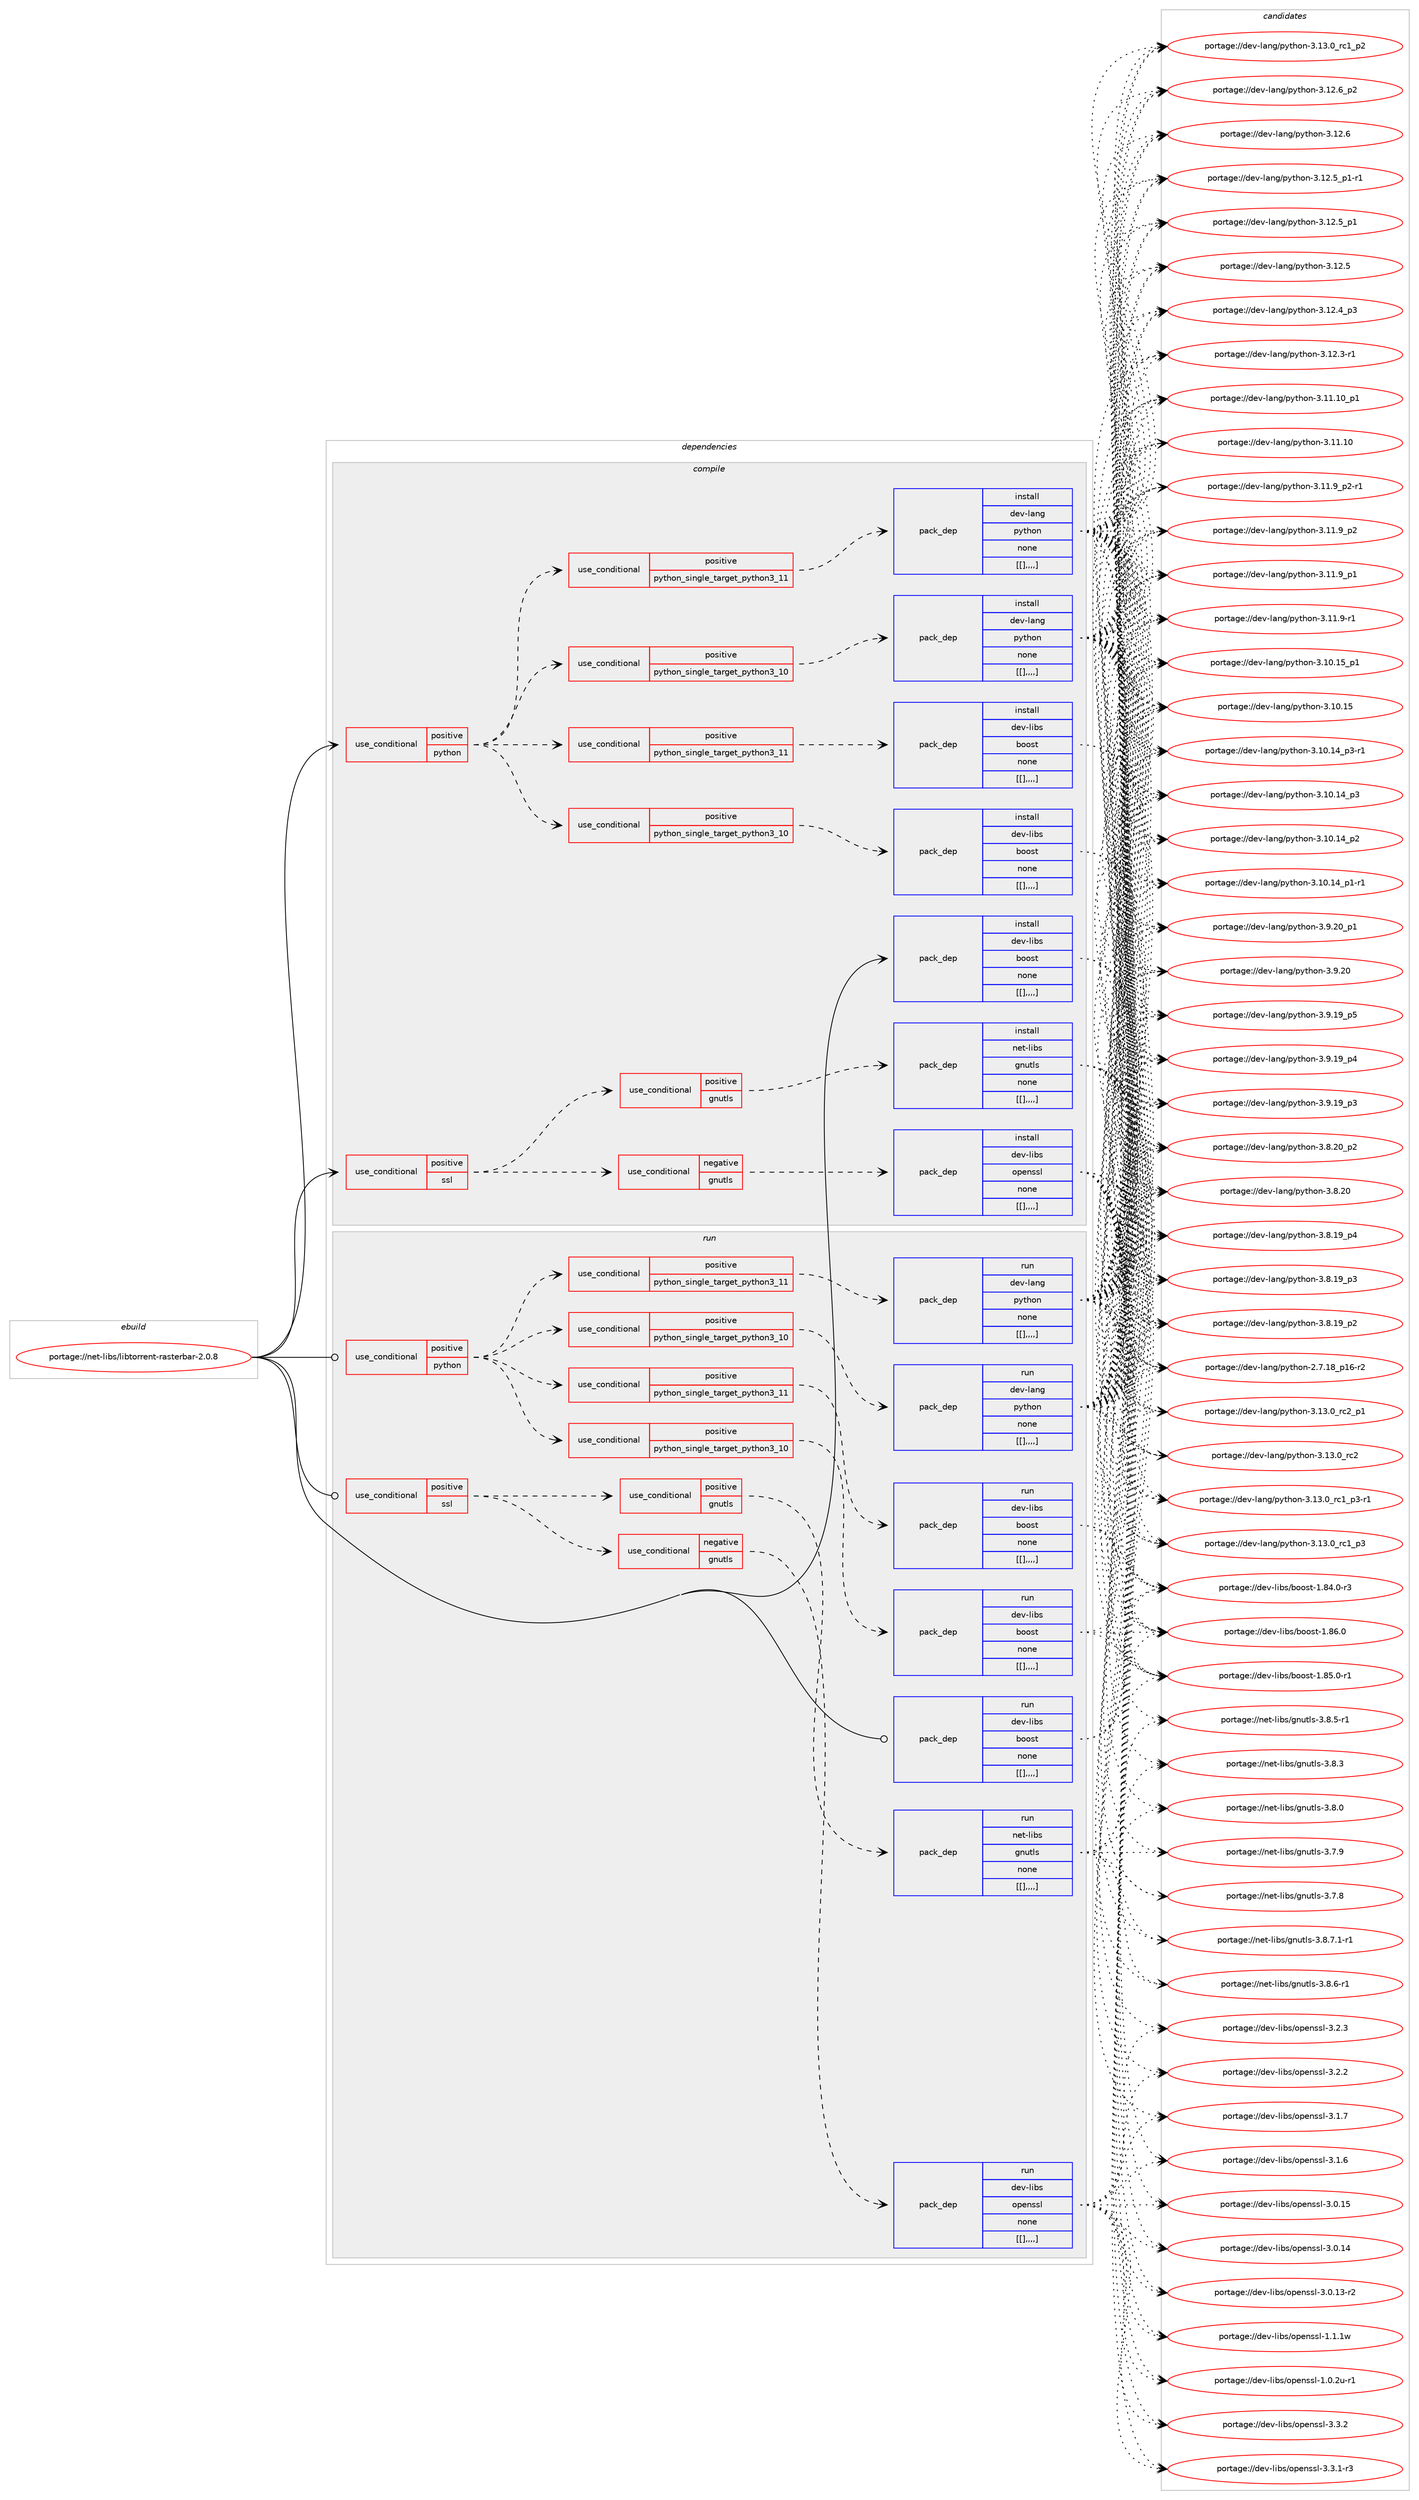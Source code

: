 digraph prolog {

# *************
# Graph options
# *************

newrank=true;
concentrate=true;
compound=true;
graph [rankdir=LR,fontname=Helvetica,fontsize=10,ranksep=1.5];#, ranksep=2.5, nodesep=0.2];
edge  [arrowhead=vee];
node  [fontname=Helvetica,fontsize=10];

# **********
# The ebuild
# **********

subgraph cluster_leftcol {
color=gray;
label=<<i>ebuild</i>>;
id [label="portage://net-libs/libtorrent-rasterbar-2.0.8", color=red, width=4, href="../net-libs/libtorrent-rasterbar-2.0.8.svg"];
}

# ****************
# The dependencies
# ****************

subgraph cluster_midcol {
color=gray;
label=<<i>dependencies</i>>;
subgraph cluster_compile {
fillcolor="#eeeeee";
style=filled;
label=<<i>compile</i>>;
subgraph cond98366 {
dependency372362 [label=<<TABLE BORDER="0" CELLBORDER="1" CELLSPACING="0" CELLPADDING="4"><TR><TD ROWSPAN="3" CELLPADDING="10">use_conditional</TD></TR><TR><TD>positive</TD></TR><TR><TD>python</TD></TR></TABLE>>, shape=none, color=red];
subgraph cond98367 {
dependency372363 [label=<<TABLE BORDER="0" CELLBORDER="1" CELLSPACING="0" CELLPADDING="4"><TR><TD ROWSPAN="3" CELLPADDING="10">use_conditional</TD></TR><TR><TD>positive</TD></TR><TR><TD>python_single_target_python3_10</TD></TR></TABLE>>, shape=none, color=red];
subgraph pack271297 {
dependency372364 [label=<<TABLE BORDER="0" CELLBORDER="1" CELLSPACING="0" CELLPADDING="4" WIDTH="220"><TR><TD ROWSPAN="6" CELLPADDING="30">pack_dep</TD></TR><TR><TD WIDTH="110">install</TD></TR><TR><TD>dev-lang</TD></TR><TR><TD>python</TD></TR><TR><TD>none</TD></TR><TR><TD>[[],,,,]</TD></TR></TABLE>>, shape=none, color=blue];
}
dependency372363:e -> dependency372364:w [weight=20,style="dashed",arrowhead="vee"];
}
dependency372362:e -> dependency372363:w [weight=20,style="dashed",arrowhead="vee"];
subgraph cond98368 {
dependency372365 [label=<<TABLE BORDER="0" CELLBORDER="1" CELLSPACING="0" CELLPADDING="4"><TR><TD ROWSPAN="3" CELLPADDING="10">use_conditional</TD></TR><TR><TD>positive</TD></TR><TR><TD>python_single_target_python3_11</TD></TR></TABLE>>, shape=none, color=red];
subgraph pack271298 {
dependency372366 [label=<<TABLE BORDER="0" CELLBORDER="1" CELLSPACING="0" CELLPADDING="4" WIDTH="220"><TR><TD ROWSPAN="6" CELLPADDING="30">pack_dep</TD></TR><TR><TD WIDTH="110">install</TD></TR><TR><TD>dev-lang</TD></TR><TR><TD>python</TD></TR><TR><TD>none</TD></TR><TR><TD>[[],,,,]</TD></TR></TABLE>>, shape=none, color=blue];
}
dependency372365:e -> dependency372366:w [weight=20,style="dashed",arrowhead="vee"];
}
dependency372362:e -> dependency372365:w [weight=20,style="dashed",arrowhead="vee"];
subgraph cond98369 {
dependency372367 [label=<<TABLE BORDER="0" CELLBORDER="1" CELLSPACING="0" CELLPADDING="4"><TR><TD ROWSPAN="3" CELLPADDING="10">use_conditional</TD></TR><TR><TD>positive</TD></TR><TR><TD>python_single_target_python3_10</TD></TR></TABLE>>, shape=none, color=red];
subgraph pack271299 {
dependency372368 [label=<<TABLE BORDER="0" CELLBORDER="1" CELLSPACING="0" CELLPADDING="4" WIDTH="220"><TR><TD ROWSPAN="6" CELLPADDING="30">pack_dep</TD></TR><TR><TD WIDTH="110">install</TD></TR><TR><TD>dev-libs</TD></TR><TR><TD>boost</TD></TR><TR><TD>none</TD></TR><TR><TD>[[],,,,]</TD></TR></TABLE>>, shape=none, color=blue];
}
dependency372367:e -> dependency372368:w [weight=20,style="dashed",arrowhead="vee"];
}
dependency372362:e -> dependency372367:w [weight=20,style="dashed",arrowhead="vee"];
subgraph cond98370 {
dependency372369 [label=<<TABLE BORDER="0" CELLBORDER="1" CELLSPACING="0" CELLPADDING="4"><TR><TD ROWSPAN="3" CELLPADDING="10">use_conditional</TD></TR><TR><TD>positive</TD></TR><TR><TD>python_single_target_python3_11</TD></TR></TABLE>>, shape=none, color=red];
subgraph pack271300 {
dependency372370 [label=<<TABLE BORDER="0" CELLBORDER="1" CELLSPACING="0" CELLPADDING="4" WIDTH="220"><TR><TD ROWSPAN="6" CELLPADDING="30">pack_dep</TD></TR><TR><TD WIDTH="110">install</TD></TR><TR><TD>dev-libs</TD></TR><TR><TD>boost</TD></TR><TR><TD>none</TD></TR><TR><TD>[[],,,,]</TD></TR></TABLE>>, shape=none, color=blue];
}
dependency372369:e -> dependency372370:w [weight=20,style="dashed",arrowhead="vee"];
}
dependency372362:e -> dependency372369:w [weight=20,style="dashed",arrowhead="vee"];
}
id:e -> dependency372362:w [weight=20,style="solid",arrowhead="vee"];
subgraph cond98371 {
dependency372371 [label=<<TABLE BORDER="0" CELLBORDER="1" CELLSPACING="0" CELLPADDING="4"><TR><TD ROWSPAN="3" CELLPADDING="10">use_conditional</TD></TR><TR><TD>positive</TD></TR><TR><TD>ssl</TD></TR></TABLE>>, shape=none, color=red];
subgraph cond98372 {
dependency372372 [label=<<TABLE BORDER="0" CELLBORDER="1" CELLSPACING="0" CELLPADDING="4"><TR><TD ROWSPAN="3" CELLPADDING="10">use_conditional</TD></TR><TR><TD>positive</TD></TR><TR><TD>gnutls</TD></TR></TABLE>>, shape=none, color=red];
subgraph pack271301 {
dependency372373 [label=<<TABLE BORDER="0" CELLBORDER="1" CELLSPACING="0" CELLPADDING="4" WIDTH="220"><TR><TD ROWSPAN="6" CELLPADDING="30">pack_dep</TD></TR><TR><TD WIDTH="110">install</TD></TR><TR><TD>net-libs</TD></TR><TR><TD>gnutls</TD></TR><TR><TD>none</TD></TR><TR><TD>[[],,,,]</TD></TR></TABLE>>, shape=none, color=blue];
}
dependency372372:e -> dependency372373:w [weight=20,style="dashed",arrowhead="vee"];
}
dependency372371:e -> dependency372372:w [weight=20,style="dashed",arrowhead="vee"];
subgraph cond98373 {
dependency372374 [label=<<TABLE BORDER="0" CELLBORDER="1" CELLSPACING="0" CELLPADDING="4"><TR><TD ROWSPAN="3" CELLPADDING="10">use_conditional</TD></TR><TR><TD>negative</TD></TR><TR><TD>gnutls</TD></TR></TABLE>>, shape=none, color=red];
subgraph pack271302 {
dependency372375 [label=<<TABLE BORDER="0" CELLBORDER="1" CELLSPACING="0" CELLPADDING="4" WIDTH="220"><TR><TD ROWSPAN="6" CELLPADDING="30">pack_dep</TD></TR><TR><TD WIDTH="110">install</TD></TR><TR><TD>dev-libs</TD></TR><TR><TD>openssl</TD></TR><TR><TD>none</TD></TR><TR><TD>[[],,,,]</TD></TR></TABLE>>, shape=none, color=blue];
}
dependency372374:e -> dependency372375:w [weight=20,style="dashed",arrowhead="vee"];
}
dependency372371:e -> dependency372374:w [weight=20,style="dashed",arrowhead="vee"];
}
id:e -> dependency372371:w [weight=20,style="solid",arrowhead="vee"];
subgraph pack271303 {
dependency372376 [label=<<TABLE BORDER="0" CELLBORDER="1" CELLSPACING="0" CELLPADDING="4" WIDTH="220"><TR><TD ROWSPAN="6" CELLPADDING="30">pack_dep</TD></TR><TR><TD WIDTH="110">install</TD></TR><TR><TD>dev-libs</TD></TR><TR><TD>boost</TD></TR><TR><TD>none</TD></TR><TR><TD>[[],,,,]</TD></TR></TABLE>>, shape=none, color=blue];
}
id:e -> dependency372376:w [weight=20,style="solid",arrowhead="vee"];
}
subgraph cluster_compileandrun {
fillcolor="#eeeeee";
style=filled;
label=<<i>compile and run</i>>;
}
subgraph cluster_run {
fillcolor="#eeeeee";
style=filled;
label=<<i>run</i>>;
subgraph cond98374 {
dependency372377 [label=<<TABLE BORDER="0" CELLBORDER="1" CELLSPACING="0" CELLPADDING="4"><TR><TD ROWSPAN="3" CELLPADDING="10">use_conditional</TD></TR><TR><TD>positive</TD></TR><TR><TD>python</TD></TR></TABLE>>, shape=none, color=red];
subgraph cond98375 {
dependency372378 [label=<<TABLE BORDER="0" CELLBORDER="1" CELLSPACING="0" CELLPADDING="4"><TR><TD ROWSPAN="3" CELLPADDING="10">use_conditional</TD></TR><TR><TD>positive</TD></TR><TR><TD>python_single_target_python3_10</TD></TR></TABLE>>, shape=none, color=red];
subgraph pack271304 {
dependency372379 [label=<<TABLE BORDER="0" CELLBORDER="1" CELLSPACING="0" CELLPADDING="4" WIDTH="220"><TR><TD ROWSPAN="6" CELLPADDING="30">pack_dep</TD></TR><TR><TD WIDTH="110">run</TD></TR><TR><TD>dev-lang</TD></TR><TR><TD>python</TD></TR><TR><TD>none</TD></TR><TR><TD>[[],,,,]</TD></TR></TABLE>>, shape=none, color=blue];
}
dependency372378:e -> dependency372379:w [weight=20,style="dashed",arrowhead="vee"];
}
dependency372377:e -> dependency372378:w [weight=20,style="dashed",arrowhead="vee"];
subgraph cond98376 {
dependency372380 [label=<<TABLE BORDER="0" CELLBORDER="1" CELLSPACING="0" CELLPADDING="4"><TR><TD ROWSPAN="3" CELLPADDING="10">use_conditional</TD></TR><TR><TD>positive</TD></TR><TR><TD>python_single_target_python3_11</TD></TR></TABLE>>, shape=none, color=red];
subgraph pack271305 {
dependency372381 [label=<<TABLE BORDER="0" CELLBORDER="1" CELLSPACING="0" CELLPADDING="4" WIDTH="220"><TR><TD ROWSPAN="6" CELLPADDING="30">pack_dep</TD></TR><TR><TD WIDTH="110">run</TD></TR><TR><TD>dev-lang</TD></TR><TR><TD>python</TD></TR><TR><TD>none</TD></TR><TR><TD>[[],,,,]</TD></TR></TABLE>>, shape=none, color=blue];
}
dependency372380:e -> dependency372381:w [weight=20,style="dashed",arrowhead="vee"];
}
dependency372377:e -> dependency372380:w [weight=20,style="dashed",arrowhead="vee"];
subgraph cond98377 {
dependency372382 [label=<<TABLE BORDER="0" CELLBORDER="1" CELLSPACING="0" CELLPADDING="4"><TR><TD ROWSPAN="3" CELLPADDING="10">use_conditional</TD></TR><TR><TD>positive</TD></TR><TR><TD>python_single_target_python3_10</TD></TR></TABLE>>, shape=none, color=red];
subgraph pack271306 {
dependency372383 [label=<<TABLE BORDER="0" CELLBORDER="1" CELLSPACING="0" CELLPADDING="4" WIDTH="220"><TR><TD ROWSPAN="6" CELLPADDING="30">pack_dep</TD></TR><TR><TD WIDTH="110">run</TD></TR><TR><TD>dev-libs</TD></TR><TR><TD>boost</TD></TR><TR><TD>none</TD></TR><TR><TD>[[],,,,]</TD></TR></TABLE>>, shape=none, color=blue];
}
dependency372382:e -> dependency372383:w [weight=20,style="dashed",arrowhead="vee"];
}
dependency372377:e -> dependency372382:w [weight=20,style="dashed",arrowhead="vee"];
subgraph cond98378 {
dependency372384 [label=<<TABLE BORDER="0" CELLBORDER="1" CELLSPACING="0" CELLPADDING="4"><TR><TD ROWSPAN="3" CELLPADDING="10">use_conditional</TD></TR><TR><TD>positive</TD></TR><TR><TD>python_single_target_python3_11</TD></TR></TABLE>>, shape=none, color=red];
subgraph pack271307 {
dependency372385 [label=<<TABLE BORDER="0" CELLBORDER="1" CELLSPACING="0" CELLPADDING="4" WIDTH="220"><TR><TD ROWSPAN="6" CELLPADDING="30">pack_dep</TD></TR><TR><TD WIDTH="110">run</TD></TR><TR><TD>dev-libs</TD></TR><TR><TD>boost</TD></TR><TR><TD>none</TD></TR><TR><TD>[[],,,,]</TD></TR></TABLE>>, shape=none, color=blue];
}
dependency372384:e -> dependency372385:w [weight=20,style="dashed",arrowhead="vee"];
}
dependency372377:e -> dependency372384:w [weight=20,style="dashed",arrowhead="vee"];
}
id:e -> dependency372377:w [weight=20,style="solid",arrowhead="odot"];
subgraph cond98379 {
dependency372386 [label=<<TABLE BORDER="0" CELLBORDER="1" CELLSPACING="0" CELLPADDING="4"><TR><TD ROWSPAN="3" CELLPADDING="10">use_conditional</TD></TR><TR><TD>positive</TD></TR><TR><TD>ssl</TD></TR></TABLE>>, shape=none, color=red];
subgraph cond98380 {
dependency372387 [label=<<TABLE BORDER="0" CELLBORDER="1" CELLSPACING="0" CELLPADDING="4"><TR><TD ROWSPAN="3" CELLPADDING="10">use_conditional</TD></TR><TR><TD>positive</TD></TR><TR><TD>gnutls</TD></TR></TABLE>>, shape=none, color=red];
subgraph pack271308 {
dependency372388 [label=<<TABLE BORDER="0" CELLBORDER="1" CELLSPACING="0" CELLPADDING="4" WIDTH="220"><TR><TD ROWSPAN="6" CELLPADDING="30">pack_dep</TD></TR><TR><TD WIDTH="110">run</TD></TR><TR><TD>net-libs</TD></TR><TR><TD>gnutls</TD></TR><TR><TD>none</TD></TR><TR><TD>[[],,,,]</TD></TR></TABLE>>, shape=none, color=blue];
}
dependency372387:e -> dependency372388:w [weight=20,style="dashed",arrowhead="vee"];
}
dependency372386:e -> dependency372387:w [weight=20,style="dashed",arrowhead="vee"];
subgraph cond98381 {
dependency372389 [label=<<TABLE BORDER="0" CELLBORDER="1" CELLSPACING="0" CELLPADDING="4"><TR><TD ROWSPAN="3" CELLPADDING="10">use_conditional</TD></TR><TR><TD>negative</TD></TR><TR><TD>gnutls</TD></TR></TABLE>>, shape=none, color=red];
subgraph pack271309 {
dependency372390 [label=<<TABLE BORDER="0" CELLBORDER="1" CELLSPACING="0" CELLPADDING="4" WIDTH="220"><TR><TD ROWSPAN="6" CELLPADDING="30">pack_dep</TD></TR><TR><TD WIDTH="110">run</TD></TR><TR><TD>dev-libs</TD></TR><TR><TD>openssl</TD></TR><TR><TD>none</TD></TR><TR><TD>[[],,,,]</TD></TR></TABLE>>, shape=none, color=blue];
}
dependency372389:e -> dependency372390:w [weight=20,style="dashed",arrowhead="vee"];
}
dependency372386:e -> dependency372389:w [weight=20,style="dashed",arrowhead="vee"];
}
id:e -> dependency372386:w [weight=20,style="solid",arrowhead="odot"];
subgraph pack271310 {
dependency372391 [label=<<TABLE BORDER="0" CELLBORDER="1" CELLSPACING="0" CELLPADDING="4" WIDTH="220"><TR><TD ROWSPAN="6" CELLPADDING="30">pack_dep</TD></TR><TR><TD WIDTH="110">run</TD></TR><TR><TD>dev-libs</TD></TR><TR><TD>boost</TD></TR><TR><TD>none</TD></TR><TR><TD>[[],,,,]</TD></TR></TABLE>>, shape=none, color=blue];
}
id:e -> dependency372391:w [weight=20,style="solid",arrowhead="odot"];
}
}

# **************
# The candidates
# **************

subgraph cluster_choices {
rank=same;
color=gray;
label=<<i>candidates</i>>;

subgraph choice271297 {
color=black;
nodesep=1;
choice100101118451089711010347112121116104111110455146495146489511499509511249 [label="portage://dev-lang/python-3.13.0_rc2_p1", color=red, width=4,href="../dev-lang/python-3.13.0_rc2_p1.svg"];
choice10010111845108971101034711212111610411111045514649514648951149950 [label="portage://dev-lang/python-3.13.0_rc2", color=red, width=4,href="../dev-lang/python-3.13.0_rc2.svg"];
choice1001011184510897110103471121211161041111104551464951464895114994995112514511449 [label="portage://dev-lang/python-3.13.0_rc1_p3-r1", color=red, width=4,href="../dev-lang/python-3.13.0_rc1_p3-r1.svg"];
choice100101118451089711010347112121116104111110455146495146489511499499511251 [label="portage://dev-lang/python-3.13.0_rc1_p3", color=red, width=4,href="../dev-lang/python-3.13.0_rc1_p3.svg"];
choice100101118451089711010347112121116104111110455146495146489511499499511250 [label="portage://dev-lang/python-3.13.0_rc1_p2", color=red, width=4,href="../dev-lang/python-3.13.0_rc1_p2.svg"];
choice100101118451089711010347112121116104111110455146495046549511250 [label="portage://dev-lang/python-3.12.6_p2", color=red, width=4,href="../dev-lang/python-3.12.6_p2.svg"];
choice10010111845108971101034711212111610411111045514649504654 [label="portage://dev-lang/python-3.12.6", color=red, width=4,href="../dev-lang/python-3.12.6.svg"];
choice1001011184510897110103471121211161041111104551464950465395112494511449 [label="portage://dev-lang/python-3.12.5_p1-r1", color=red, width=4,href="../dev-lang/python-3.12.5_p1-r1.svg"];
choice100101118451089711010347112121116104111110455146495046539511249 [label="portage://dev-lang/python-3.12.5_p1", color=red, width=4,href="../dev-lang/python-3.12.5_p1.svg"];
choice10010111845108971101034711212111610411111045514649504653 [label="portage://dev-lang/python-3.12.5", color=red, width=4,href="../dev-lang/python-3.12.5.svg"];
choice100101118451089711010347112121116104111110455146495046529511251 [label="portage://dev-lang/python-3.12.4_p3", color=red, width=4,href="../dev-lang/python-3.12.4_p3.svg"];
choice100101118451089711010347112121116104111110455146495046514511449 [label="portage://dev-lang/python-3.12.3-r1", color=red, width=4,href="../dev-lang/python-3.12.3-r1.svg"];
choice10010111845108971101034711212111610411111045514649494649489511249 [label="portage://dev-lang/python-3.11.10_p1", color=red, width=4,href="../dev-lang/python-3.11.10_p1.svg"];
choice1001011184510897110103471121211161041111104551464949464948 [label="portage://dev-lang/python-3.11.10", color=red, width=4,href="../dev-lang/python-3.11.10.svg"];
choice1001011184510897110103471121211161041111104551464949465795112504511449 [label="portage://dev-lang/python-3.11.9_p2-r1", color=red, width=4,href="../dev-lang/python-3.11.9_p2-r1.svg"];
choice100101118451089711010347112121116104111110455146494946579511250 [label="portage://dev-lang/python-3.11.9_p2", color=red, width=4,href="../dev-lang/python-3.11.9_p2.svg"];
choice100101118451089711010347112121116104111110455146494946579511249 [label="portage://dev-lang/python-3.11.9_p1", color=red, width=4,href="../dev-lang/python-3.11.9_p1.svg"];
choice100101118451089711010347112121116104111110455146494946574511449 [label="portage://dev-lang/python-3.11.9-r1", color=red, width=4,href="../dev-lang/python-3.11.9-r1.svg"];
choice10010111845108971101034711212111610411111045514649484649539511249 [label="portage://dev-lang/python-3.10.15_p1", color=red, width=4,href="../dev-lang/python-3.10.15_p1.svg"];
choice1001011184510897110103471121211161041111104551464948464953 [label="portage://dev-lang/python-3.10.15", color=red, width=4,href="../dev-lang/python-3.10.15.svg"];
choice100101118451089711010347112121116104111110455146494846495295112514511449 [label="portage://dev-lang/python-3.10.14_p3-r1", color=red, width=4,href="../dev-lang/python-3.10.14_p3-r1.svg"];
choice10010111845108971101034711212111610411111045514649484649529511251 [label="portage://dev-lang/python-3.10.14_p3", color=red, width=4,href="../dev-lang/python-3.10.14_p3.svg"];
choice10010111845108971101034711212111610411111045514649484649529511250 [label="portage://dev-lang/python-3.10.14_p2", color=red, width=4,href="../dev-lang/python-3.10.14_p2.svg"];
choice100101118451089711010347112121116104111110455146494846495295112494511449 [label="portage://dev-lang/python-3.10.14_p1-r1", color=red, width=4,href="../dev-lang/python-3.10.14_p1-r1.svg"];
choice100101118451089711010347112121116104111110455146574650489511249 [label="portage://dev-lang/python-3.9.20_p1", color=red, width=4,href="../dev-lang/python-3.9.20_p1.svg"];
choice10010111845108971101034711212111610411111045514657465048 [label="portage://dev-lang/python-3.9.20", color=red, width=4,href="../dev-lang/python-3.9.20.svg"];
choice100101118451089711010347112121116104111110455146574649579511253 [label="portage://dev-lang/python-3.9.19_p5", color=red, width=4,href="../dev-lang/python-3.9.19_p5.svg"];
choice100101118451089711010347112121116104111110455146574649579511252 [label="portage://dev-lang/python-3.9.19_p4", color=red, width=4,href="../dev-lang/python-3.9.19_p4.svg"];
choice100101118451089711010347112121116104111110455146574649579511251 [label="portage://dev-lang/python-3.9.19_p3", color=red, width=4,href="../dev-lang/python-3.9.19_p3.svg"];
choice100101118451089711010347112121116104111110455146564650489511250 [label="portage://dev-lang/python-3.8.20_p2", color=red, width=4,href="../dev-lang/python-3.8.20_p2.svg"];
choice10010111845108971101034711212111610411111045514656465048 [label="portage://dev-lang/python-3.8.20", color=red, width=4,href="../dev-lang/python-3.8.20.svg"];
choice100101118451089711010347112121116104111110455146564649579511252 [label="portage://dev-lang/python-3.8.19_p4", color=red, width=4,href="../dev-lang/python-3.8.19_p4.svg"];
choice100101118451089711010347112121116104111110455146564649579511251 [label="portage://dev-lang/python-3.8.19_p3", color=red, width=4,href="../dev-lang/python-3.8.19_p3.svg"];
choice100101118451089711010347112121116104111110455146564649579511250 [label="portage://dev-lang/python-3.8.19_p2", color=red, width=4,href="../dev-lang/python-3.8.19_p2.svg"];
choice100101118451089711010347112121116104111110455046554649569511249544511450 [label="portage://dev-lang/python-2.7.18_p16-r2", color=red, width=4,href="../dev-lang/python-2.7.18_p16-r2.svg"];
dependency372364:e -> choice100101118451089711010347112121116104111110455146495146489511499509511249:w [style=dotted,weight="100"];
dependency372364:e -> choice10010111845108971101034711212111610411111045514649514648951149950:w [style=dotted,weight="100"];
dependency372364:e -> choice1001011184510897110103471121211161041111104551464951464895114994995112514511449:w [style=dotted,weight="100"];
dependency372364:e -> choice100101118451089711010347112121116104111110455146495146489511499499511251:w [style=dotted,weight="100"];
dependency372364:e -> choice100101118451089711010347112121116104111110455146495146489511499499511250:w [style=dotted,weight="100"];
dependency372364:e -> choice100101118451089711010347112121116104111110455146495046549511250:w [style=dotted,weight="100"];
dependency372364:e -> choice10010111845108971101034711212111610411111045514649504654:w [style=dotted,weight="100"];
dependency372364:e -> choice1001011184510897110103471121211161041111104551464950465395112494511449:w [style=dotted,weight="100"];
dependency372364:e -> choice100101118451089711010347112121116104111110455146495046539511249:w [style=dotted,weight="100"];
dependency372364:e -> choice10010111845108971101034711212111610411111045514649504653:w [style=dotted,weight="100"];
dependency372364:e -> choice100101118451089711010347112121116104111110455146495046529511251:w [style=dotted,weight="100"];
dependency372364:e -> choice100101118451089711010347112121116104111110455146495046514511449:w [style=dotted,weight="100"];
dependency372364:e -> choice10010111845108971101034711212111610411111045514649494649489511249:w [style=dotted,weight="100"];
dependency372364:e -> choice1001011184510897110103471121211161041111104551464949464948:w [style=dotted,weight="100"];
dependency372364:e -> choice1001011184510897110103471121211161041111104551464949465795112504511449:w [style=dotted,weight="100"];
dependency372364:e -> choice100101118451089711010347112121116104111110455146494946579511250:w [style=dotted,weight="100"];
dependency372364:e -> choice100101118451089711010347112121116104111110455146494946579511249:w [style=dotted,weight="100"];
dependency372364:e -> choice100101118451089711010347112121116104111110455146494946574511449:w [style=dotted,weight="100"];
dependency372364:e -> choice10010111845108971101034711212111610411111045514649484649539511249:w [style=dotted,weight="100"];
dependency372364:e -> choice1001011184510897110103471121211161041111104551464948464953:w [style=dotted,weight="100"];
dependency372364:e -> choice100101118451089711010347112121116104111110455146494846495295112514511449:w [style=dotted,weight="100"];
dependency372364:e -> choice10010111845108971101034711212111610411111045514649484649529511251:w [style=dotted,weight="100"];
dependency372364:e -> choice10010111845108971101034711212111610411111045514649484649529511250:w [style=dotted,weight="100"];
dependency372364:e -> choice100101118451089711010347112121116104111110455146494846495295112494511449:w [style=dotted,weight="100"];
dependency372364:e -> choice100101118451089711010347112121116104111110455146574650489511249:w [style=dotted,weight="100"];
dependency372364:e -> choice10010111845108971101034711212111610411111045514657465048:w [style=dotted,weight="100"];
dependency372364:e -> choice100101118451089711010347112121116104111110455146574649579511253:w [style=dotted,weight="100"];
dependency372364:e -> choice100101118451089711010347112121116104111110455146574649579511252:w [style=dotted,weight="100"];
dependency372364:e -> choice100101118451089711010347112121116104111110455146574649579511251:w [style=dotted,weight="100"];
dependency372364:e -> choice100101118451089711010347112121116104111110455146564650489511250:w [style=dotted,weight="100"];
dependency372364:e -> choice10010111845108971101034711212111610411111045514656465048:w [style=dotted,weight="100"];
dependency372364:e -> choice100101118451089711010347112121116104111110455146564649579511252:w [style=dotted,weight="100"];
dependency372364:e -> choice100101118451089711010347112121116104111110455146564649579511251:w [style=dotted,weight="100"];
dependency372364:e -> choice100101118451089711010347112121116104111110455146564649579511250:w [style=dotted,weight="100"];
dependency372364:e -> choice100101118451089711010347112121116104111110455046554649569511249544511450:w [style=dotted,weight="100"];
}
subgraph choice271298 {
color=black;
nodesep=1;
choice100101118451089711010347112121116104111110455146495146489511499509511249 [label="portage://dev-lang/python-3.13.0_rc2_p1", color=red, width=4,href="../dev-lang/python-3.13.0_rc2_p1.svg"];
choice10010111845108971101034711212111610411111045514649514648951149950 [label="portage://dev-lang/python-3.13.0_rc2", color=red, width=4,href="../dev-lang/python-3.13.0_rc2.svg"];
choice1001011184510897110103471121211161041111104551464951464895114994995112514511449 [label="portage://dev-lang/python-3.13.0_rc1_p3-r1", color=red, width=4,href="../dev-lang/python-3.13.0_rc1_p3-r1.svg"];
choice100101118451089711010347112121116104111110455146495146489511499499511251 [label="portage://dev-lang/python-3.13.0_rc1_p3", color=red, width=4,href="../dev-lang/python-3.13.0_rc1_p3.svg"];
choice100101118451089711010347112121116104111110455146495146489511499499511250 [label="portage://dev-lang/python-3.13.0_rc1_p2", color=red, width=4,href="../dev-lang/python-3.13.0_rc1_p2.svg"];
choice100101118451089711010347112121116104111110455146495046549511250 [label="portage://dev-lang/python-3.12.6_p2", color=red, width=4,href="../dev-lang/python-3.12.6_p2.svg"];
choice10010111845108971101034711212111610411111045514649504654 [label="portage://dev-lang/python-3.12.6", color=red, width=4,href="../dev-lang/python-3.12.6.svg"];
choice1001011184510897110103471121211161041111104551464950465395112494511449 [label="portage://dev-lang/python-3.12.5_p1-r1", color=red, width=4,href="../dev-lang/python-3.12.5_p1-r1.svg"];
choice100101118451089711010347112121116104111110455146495046539511249 [label="portage://dev-lang/python-3.12.5_p1", color=red, width=4,href="../dev-lang/python-3.12.5_p1.svg"];
choice10010111845108971101034711212111610411111045514649504653 [label="portage://dev-lang/python-3.12.5", color=red, width=4,href="../dev-lang/python-3.12.5.svg"];
choice100101118451089711010347112121116104111110455146495046529511251 [label="portage://dev-lang/python-3.12.4_p3", color=red, width=4,href="../dev-lang/python-3.12.4_p3.svg"];
choice100101118451089711010347112121116104111110455146495046514511449 [label="portage://dev-lang/python-3.12.3-r1", color=red, width=4,href="../dev-lang/python-3.12.3-r1.svg"];
choice10010111845108971101034711212111610411111045514649494649489511249 [label="portage://dev-lang/python-3.11.10_p1", color=red, width=4,href="../dev-lang/python-3.11.10_p1.svg"];
choice1001011184510897110103471121211161041111104551464949464948 [label="portage://dev-lang/python-3.11.10", color=red, width=4,href="../dev-lang/python-3.11.10.svg"];
choice1001011184510897110103471121211161041111104551464949465795112504511449 [label="portage://dev-lang/python-3.11.9_p2-r1", color=red, width=4,href="../dev-lang/python-3.11.9_p2-r1.svg"];
choice100101118451089711010347112121116104111110455146494946579511250 [label="portage://dev-lang/python-3.11.9_p2", color=red, width=4,href="../dev-lang/python-3.11.9_p2.svg"];
choice100101118451089711010347112121116104111110455146494946579511249 [label="portage://dev-lang/python-3.11.9_p1", color=red, width=4,href="../dev-lang/python-3.11.9_p1.svg"];
choice100101118451089711010347112121116104111110455146494946574511449 [label="portage://dev-lang/python-3.11.9-r1", color=red, width=4,href="../dev-lang/python-3.11.9-r1.svg"];
choice10010111845108971101034711212111610411111045514649484649539511249 [label="portage://dev-lang/python-3.10.15_p1", color=red, width=4,href="../dev-lang/python-3.10.15_p1.svg"];
choice1001011184510897110103471121211161041111104551464948464953 [label="portage://dev-lang/python-3.10.15", color=red, width=4,href="../dev-lang/python-3.10.15.svg"];
choice100101118451089711010347112121116104111110455146494846495295112514511449 [label="portage://dev-lang/python-3.10.14_p3-r1", color=red, width=4,href="../dev-lang/python-3.10.14_p3-r1.svg"];
choice10010111845108971101034711212111610411111045514649484649529511251 [label="portage://dev-lang/python-3.10.14_p3", color=red, width=4,href="../dev-lang/python-3.10.14_p3.svg"];
choice10010111845108971101034711212111610411111045514649484649529511250 [label="portage://dev-lang/python-3.10.14_p2", color=red, width=4,href="../dev-lang/python-3.10.14_p2.svg"];
choice100101118451089711010347112121116104111110455146494846495295112494511449 [label="portage://dev-lang/python-3.10.14_p1-r1", color=red, width=4,href="../dev-lang/python-3.10.14_p1-r1.svg"];
choice100101118451089711010347112121116104111110455146574650489511249 [label="portage://dev-lang/python-3.9.20_p1", color=red, width=4,href="../dev-lang/python-3.9.20_p1.svg"];
choice10010111845108971101034711212111610411111045514657465048 [label="portage://dev-lang/python-3.9.20", color=red, width=4,href="../dev-lang/python-3.9.20.svg"];
choice100101118451089711010347112121116104111110455146574649579511253 [label="portage://dev-lang/python-3.9.19_p5", color=red, width=4,href="../dev-lang/python-3.9.19_p5.svg"];
choice100101118451089711010347112121116104111110455146574649579511252 [label="portage://dev-lang/python-3.9.19_p4", color=red, width=4,href="../dev-lang/python-3.9.19_p4.svg"];
choice100101118451089711010347112121116104111110455146574649579511251 [label="portage://dev-lang/python-3.9.19_p3", color=red, width=4,href="../dev-lang/python-3.9.19_p3.svg"];
choice100101118451089711010347112121116104111110455146564650489511250 [label="portage://dev-lang/python-3.8.20_p2", color=red, width=4,href="../dev-lang/python-3.8.20_p2.svg"];
choice10010111845108971101034711212111610411111045514656465048 [label="portage://dev-lang/python-3.8.20", color=red, width=4,href="../dev-lang/python-3.8.20.svg"];
choice100101118451089711010347112121116104111110455146564649579511252 [label="portage://dev-lang/python-3.8.19_p4", color=red, width=4,href="../dev-lang/python-3.8.19_p4.svg"];
choice100101118451089711010347112121116104111110455146564649579511251 [label="portage://dev-lang/python-3.8.19_p3", color=red, width=4,href="../dev-lang/python-3.8.19_p3.svg"];
choice100101118451089711010347112121116104111110455146564649579511250 [label="portage://dev-lang/python-3.8.19_p2", color=red, width=4,href="../dev-lang/python-3.8.19_p2.svg"];
choice100101118451089711010347112121116104111110455046554649569511249544511450 [label="portage://dev-lang/python-2.7.18_p16-r2", color=red, width=4,href="../dev-lang/python-2.7.18_p16-r2.svg"];
dependency372366:e -> choice100101118451089711010347112121116104111110455146495146489511499509511249:w [style=dotted,weight="100"];
dependency372366:e -> choice10010111845108971101034711212111610411111045514649514648951149950:w [style=dotted,weight="100"];
dependency372366:e -> choice1001011184510897110103471121211161041111104551464951464895114994995112514511449:w [style=dotted,weight="100"];
dependency372366:e -> choice100101118451089711010347112121116104111110455146495146489511499499511251:w [style=dotted,weight="100"];
dependency372366:e -> choice100101118451089711010347112121116104111110455146495146489511499499511250:w [style=dotted,weight="100"];
dependency372366:e -> choice100101118451089711010347112121116104111110455146495046549511250:w [style=dotted,weight="100"];
dependency372366:e -> choice10010111845108971101034711212111610411111045514649504654:w [style=dotted,weight="100"];
dependency372366:e -> choice1001011184510897110103471121211161041111104551464950465395112494511449:w [style=dotted,weight="100"];
dependency372366:e -> choice100101118451089711010347112121116104111110455146495046539511249:w [style=dotted,weight="100"];
dependency372366:e -> choice10010111845108971101034711212111610411111045514649504653:w [style=dotted,weight="100"];
dependency372366:e -> choice100101118451089711010347112121116104111110455146495046529511251:w [style=dotted,weight="100"];
dependency372366:e -> choice100101118451089711010347112121116104111110455146495046514511449:w [style=dotted,weight="100"];
dependency372366:e -> choice10010111845108971101034711212111610411111045514649494649489511249:w [style=dotted,weight="100"];
dependency372366:e -> choice1001011184510897110103471121211161041111104551464949464948:w [style=dotted,weight="100"];
dependency372366:e -> choice1001011184510897110103471121211161041111104551464949465795112504511449:w [style=dotted,weight="100"];
dependency372366:e -> choice100101118451089711010347112121116104111110455146494946579511250:w [style=dotted,weight="100"];
dependency372366:e -> choice100101118451089711010347112121116104111110455146494946579511249:w [style=dotted,weight="100"];
dependency372366:e -> choice100101118451089711010347112121116104111110455146494946574511449:w [style=dotted,weight="100"];
dependency372366:e -> choice10010111845108971101034711212111610411111045514649484649539511249:w [style=dotted,weight="100"];
dependency372366:e -> choice1001011184510897110103471121211161041111104551464948464953:w [style=dotted,weight="100"];
dependency372366:e -> choice100101118451089711010347112121116104111110455146494846495295112514511449:w [style=dotted,weight="100"];
dependency372366:e -> choice10010111845108971101034711212111610411111045514649484649529511251:w [style=dotted,weight="100"];
dependency372366:e -> choice10010111845108971101034711212111610411111045514649484649529511250:w [style=dotted,weight="100"];
dependency372366:e -> choice100101118451089711010347112121116104111110455146494846495295112494511449:w [style=dotted,weight="100"];
dependency372366:e -> choice100101118451089711010347112121116104111110455146574650489511249:w [style=dotted,weight="100"];
dependency372366:e -> choice10010111845108971101034711212111610411111045514657465048:w [style=dotted,weight="100"];
dependency372366:e -> choice100101118451089711010347112121116104111110455146574649579511253:w [style=dotted,weight="100"];
dependency372366:e -> choice100101118451089711010347112121116104111110455146574649579511252:w [style=dotted,weight="100"];
dependency372366:e -> choice100101118451089711010347112121116104111110455146574649579511251:w [style=dotted,weight="100"];
dependency372366:e -> choice100101118451089711010347112121116104111110455146564650489511250:w [style=dotted,weight="100"];
dependency372366:e -> choice10010111845108971101034711212111610411111045514656465048:w [style=dotted,weight="100"];
dependency372366:e -> choice100101118451089711010347112121116104111110455146564649579511252:w [style=dotted,weight="100"];
dependency372366:e -> choice100101118451089711010347112121116104111110455146564649579511251:w [style=dotted,weight="100"];
dependency372366:e -> choice100101118451089711010347112121116104111110455146564649579511250:w [style=dotted,weight="100"];
dependency372366:e -> choice100101118451089711010347112121116104111110455046554649569511249544511450:w [style=dotted,weight="100"];
}
subgraph choice271299 {
color=black;
nodesep=1;
choice1001011184510810598115479811111111511645494656544648 [label="portage://dev-libs/boost-1.86.0", color=red, width=4,href="../dev-libs/boost-1.86.0.svg"];
choice10010111845108105981154798111111115116454946565346484511449 [label="portage://dev-libs/boost-1.85.0-r1", color=red, width=4,href="../dev-libs/boost-1.85.0-r1.svg"];
choice10010111845108105981154798111111115116454946565246484511451 [label="portage://dev-libs/boost-1.84.0-r3", color=red, width=4,href="../dev-libs/boost-1.84.0-r3.svg"];
dependency372368:e -> choice1001011184510810598115479811111111511645494656544648:w [style=dotted,weight="100"];
dependency372368:e -> choice10010111845108105981154798111111115116454946565346484511449:w [style=dotted,weight="100"];
dependency372368:e -> choice10010111845108105981154798111111115116454946565246484511451:w [style=dotted,weight="100"];
}
subgraph choice271300 {
color=black;
nodesep=1;
choice1001011184510810598115479811111111511645494656544648 [label="portage://dev-libs/boost-1.86.0", color=red, width=4,href="../dev-libs/boost-1.86.0.svg"];
choice10010111845108105981154798111111115116454946565346484511449 [label="portage://dev-libs/boost-1.85.0-r1", color=red, width=4,href="../dev-libs/boost-1.85.0-r1.svg"];
choice10010111845108105981154798111111115116454946565246484511451 [label="portage://dev-libs/boost-1.84.0-r3", color=red, width=4,href="../dev-libs/boost-1.84.0-r3.svg"];
dependency372370:e -> choice1001011184510810598115479811111111511645494656544648:w [style=dotted,weight="100"];
dependency372370:e -> choice10010111845108105981154798111111115116454946565346484511449:w [style=dotted,weight="100"];
dependency372370:e -> choice10010111845108105981154798111111115116454946565246484511451:w [style=dotted,weight="100"];
}
subgraph choice271301 {
color=black;
nodesep=1;
choice11010111645108105981154710311011711610811545514656465546494511449 [label="portage://net-libs/gnutls-3.8.7.1-r1", color=red, width=4,href="../net-libs/gnutls-3.8.7.1-r1.svg"];
choice1101011164510810598115471031101171161081154551465646544511449 [label="portage://net-libs/gnutls-3.8.6-r1", color=red, width=4,href="../net-libs/gnutls-3.8.6-r1.svg"];
choice1101011164510810598115471031101171161081154551465646534511449 [label="portage://net-libs/gnutls-3.8.5-r1", color=red, width=4,href="../net-libs/gnutls-3.8.5-r1.svg"];
choice110101116451081059811547103110117116108115455146564651 [label="portage://net-libs/gnutls-3.8.3", color=red, width=4,href="../net-libs/gnutls-3.8.3.svg"];
choice110101116451081059811547103110117116108115455146564648 [label="portage://net-libs/gnutls-3.8.0", color=red, width=4,href="../net-libs/gnutls-3.8.0.svg"];
choice110101116451081059811547103110117116108115455146554657 [label="portage://net-libs/gnutls-3.7.9", color=red, width=4,href="../net-libs/gnutls-3.7.9.svg"];
choice110101116451081059811547103110117116108115455146554656 [label="portage://net-libs/gnutls-3.7.8", color=red, width=4,href="../net-libs/gnutls-3.7.8.svg"];
dependency372373:e -> choice11010111645108105981154710311011711610811545514656465546494511449:w [style=dotted,weight="100"];
dependency372373:e -> choice1101011164510810598115471031101171161081154551465646544511449:w [style=dotted,weight="100"];
dependency372373:e -> choice1101011164510810598115471031101171161081154551465646534511449:w [style=dotted,weight="100"];
dependency372373:e -> choice110101116451081059811547103110117116108115455146564651:w [style=dotted,weight="100"];
dependency372373:e -> choice110101116451081059811547103110117116108115455146564648:w [style=dotted,weight="100"];
dependency372373:e -> choice110101116451081059811547103110117116108115455146554657:w [style=dotted,weight="100"];
dependency372373:e -> choice110101116451081059811547103110117116108115455146554656:w [style=dotted,weight="100"];
}
subgraph choice271302 {
color=black;
nodesep=1;
choice100101118451081059811547111112101110115115108455146514650 [label="portage://dev-libs/openssl-3.3.2", color=red, width=4,href="../dev-libs/openssl-3.3.2.svg"];
choice1001011184510810598115471111121011101151151084551465146494511451 [label="portage://dev-libs/openssl-3.3.1-r3", color=red, width=4,href="../dev-libs/openssl-3.3.1-r3.svg"];
choice100101118451081059811547111112101110115115108455146504651 [label="portage://dev-libs/openssl-3.2.3", color=red, width=4,href="../dev-libs/openssl-3.2.3.svg"];
choice100101118451081059811547111112101110115115108455146504650 [label="portage://dev-libs/openssl-3.2.2", color=red, width=4,href="../dev-libs/openssl-3.2.2.svg"];
choice100101118451081059811547111112101110115115108455146494655 [label="portage://dev-libs/openssl-3.1.7", color=red, width=4,href="../dev-libs/openssl-3.1.7.svg"];
choice100101118451081059811547111112101110115115108455146494654 [label="portage://dev-libs/openssl-3.1.6", color=red, width=4,href="../dev-libs/openssl-3.1.6.svg"];
choice10010111845108105981154711111210111011511510845514648464953 [label="portage://dev-libs/openssl-3.0.15", color=red, width=4,href="../dev-libs/openssl-3.0.15.svg"];
choice10010111845108105981154711111210111011511510845514648464952 [label="portage://dev-libs/openssl-3.0.14", color=red, width=4,href="../dev-libs/openssl-3.0.14.svg"];
choice100101118451081059811547111112101110115115108455146484649514511450 [label="portage://dev-libs/openssl-3.0.13-r2", color=red, width=4,href="../dev-libs/openssl-3.0.13-r2.svg"];
choice100101118451081059811547111112101110115115108454946494649119 [label="portage://dev-libs/openssl-1.1.1w", color=red, width=4,href="../dev-libs/openssl-1.1.1w.svg"];
choice1001011184510810598115471111121011101151151084549464846501174511449 [label="portage://dev-libs/openssl-1.0.2u-r1", color=red, width=4,href="../dev-libs/openssl-1.0.2u-r1.svg"];
dependency372375:e -> choice100101118451081059811547111112101110115115108455146514650:w [style=dotted,weight="100"];
dependency372375:e -> choice1001011184510810598115471111121011101151151084551465146494511451:w [style=dotted,weight="100"];
dependency372375:e -> choice100101118451081059811547111112101110115115108455146504651:w [style=dotted,weight="100"];
dependency372375:e -> choice100101118451081059811547111112101110115115108455146504650:w [style=dotted,weight="100"];
dependency372375:e -> choice100101118451081059811547111112101110115115108455146494655:w [style=dotted,weight="100"];
dependency372375:e -> choice100101118451081059811547111112101110115115108455146494654:w [style=dotted,weight="100"];
dependency372375:e -> choice10010111845108105981154711111210111011511510845514648464953:w [style=dotted,weight="100"];
dependency372375:e -> choice10010111845108105981154711111210111011511510845514648464952:w [style=dotted,weight="100"];
dependency372375:e -> choice100101118451081059811547111112101110115115108455146484649514511450:w [style=dotted,weight="100"];
dependency372375:e -> choice100101118451081059811547111112101110115115108454946494649119:w [style=dotted,weight="100"];
dependency372375:e -> choice1001011184510810598115471111121011101151151084549464846501174511449:w [style=dotted,weight="100"];
}
subgraph choice271303 {
color=black;
nodesep=1;
choice1001011184510810598115479811111111511645494656544648 [label="portage://dev-libs/boost-1.86.0", color=red, width=4,href="../dev-libs/boost-1.86.0.svg"];
choice10010111845108105981154798111111115116454946565346484511449 [label="portage://dev-libs/boost-1.85.0-r1", color=red, width=4,href="../dev-libs/boost-1.85.0-r1.svg"];
choice10010111845108105981154798111111115116454946565246484511451 [label="portage://dev-libs/boost-1.84.0-r3", color=red, width=4,href="../dev-libs/boost-1.84.0-r3.svg"];
dependency372376:e -> choice1001011184510810598115479811111111511645494656544648:w [style=dotted,weight="100"];
dependency372376:e -> choice10010111845108105981154798111111115116454946565346484511449:w [style=dotted,weight="100"];
dependency372376:e -> choice10010111845108105981154798111111115116454946565246484511451:w [style=dotted,weight="100"];
}
subgraph choice271304 {
color=black;
nodesep=1;
choice100101118451089711010347112121116104111110455146495146489511499509511249 [label="portage://dev-lang/python-3.13.0_rc2_p1", color=red, width=4,href="../dev-lang/python-3.13.0_rc2_p1.svg"];
choice10010111845108971101034711212111610411111045514649514648951149950 [label="portage://dev-lang/python-3.13.0_rc2", color=red, width=4,href="../dev-lang/python-3.13.0_rc2.svg"];
choice1001011184510897110103471121211161041111104551464951464895114994995112514511449 [label="portage://dev-lang/python-3.13.0_rc1_p3-r1", color=red, width=4,href="../dev-lang/python-3.13.0_rc1_p3-r1.svg"];
choice100101118451089711010347112121116104111110455146495146489511499499511251 [label="portage://dev-lang/python-3.13.0_rc1_p3", color=red, width=4,href="../dev-lang/python-3.13.0_rc1_p3.svg"];
choice100101118451089711010347112121116104111110455146495146489511499499511250 [label="portage://dev-lang/python-3.13.0_rc1_p2", color=red, width=4,href="../dev-lang/python-3.13.0_rc1_p2.svg"];
choice100101118451089711010347112121116104111110455146495046549511250 [label="portage://dev-lang/python-3.12.6_p2", color=red, width=4,href="../dev-lang/python-3.12.6_p2.svg"];
choice10010111845108971101034711212111610411111045514649504654 [label="portage://dev-lang/python-3.12.6", color=red, width=4,href="../dev-lang/python-3.12.6.svg"];
choice1001011184510897110103471121211161041111104551464950465395112494511449 [label="portage://dev-lang/python-3.12.5_p1-r1", color=red, width=4,href="../dev-lang/python-3.12.5_p1-r1.svg"];
choice100101118451089711010347112121116104111110455146495046539511249 [label="portage://dev-lang/python-3.12.5_p1", color=red, width=4,href="../dev-lang/python-3.12.5_p1.svg"];
choice10010111845108971101034711212111610411111045514649504653 [label="portage://dev-lang/python-3.12.5", color=red, width=4,href="../dev-lang/python-3.12.5.svg"];
choice100101118451089711010347112121116104111110455146495046529511251 [label="portage://dev-lang/python-3.12.4_p3", color=red, width=4,href="../dev-lang/python-3.12.4_p3.svg"];
choice100101118451089711010347112121116104111110455146495046514511449 [label="portage://dev-lang/python-3.12.3-r1", color=red, width=4,href="../dev-lang/python-3.12.3-r1.svg"];
choice10010111845108971101034711212111610411111045514649494649489511249 [label="portage://dev-lang/python-3.11.10_p1", color=red, width=4,href="../dev-lang/python-3.11.10_p1.svg"];
choice1001011184510897110103471121211161041111104551464949464948 [label="portage://dev-lang/python-3.11.10", color=red, width=4,href="../dev-lang/python-3.11.10.svg"];
choice1001011184510897110103471121211161041111104551464949465795112504511449 [label="portage://dev-lang/python-3.11.9_p2-r1", color=red, width=4,href="../dev-lang/python-3.11.9_p2-r1.svg"];
choice100101118451089711010347112121116104111110455146494946579511250 [label="portage://dev-lang/python-3.11.9_p2", color=red, width=4,href="../dev-lang/python-3.11.9_p2.svg"];
choice100101118451089711010347112121116104111110455146494946579511249 [label="portage://dev-lang/python-3.11.9_p1", color=red, width=4,href="../dev-lang/python-3.11.9_p1.svg"];
choice100101118451089711010347112121116104111110455146494946574511449 [label="portage://dev-lang/python-3.11.9-r1", color=red, width=4,href="../dev-lang/python-3.11.9-r1.svg"];
choice10010111845108971101034711212111610411111045514649484649539511249 [label="portage://dev-lang/python-3.10.15_p1", color=red, width=4,href="../dev-lang/python-3.10.15_p1.svg"];
choice1001011184510897110103471121211161041111104551464948464953 [label="portage://dev-lang/python-3.10.15", color=red, width=4,href="../dev-lang/python-3.10.15.svg"];
choice100101118451089711010347112121116104111110455146494846495295112514511449 [label="portage://dev-lang/python-3.10.14_p3-r1", color=red, width=4,href="../dev-lang/python-3.10.14_p3-r1.svg"];
choice10010111845108971101034711212111610411111045514649484649529511251 [label="portage://dev-lang/python-3.10.14_p3", color=red, width=4,href="../dev-lang/python-3.10.14_p3.svg"];
choice10010111845108971101034711212111610411111045514649484649529511250 [label="portage://dev-lang/python-3.10.14_p2", color=red, width=4,href="../dev-lang/python-3.10.14_p2.svg"];
choice100101118451089711010347112121116104111110455146494846495295112494511449 [label="portage://dev-lang/python-3.10.14_p1-r1", color=red, width=4,href="../dev-lang/python-3.10.14_p1-r1.svg"];
choice100101118451089711010347112121116104111110455146574650489511249 [label="portage://dev-lang/python-3.9.20_p1", color=red, width=4,href="../dev-lang/python-3.9.20_p1.svg"];
choice10010111845108971101034711212111610411111045514657465048 [label="portage://dev-lang/python-3.9.20", color=red, width=4,href="../dev-lang/python-3.9.20.svg"];
choice100101118451089711010347112121116104111110455146574649579511253 [label="portage://dev-lang/python-3.9.19_p5", color=red, width=4,href="../dev-lang/python-3.9.19_p5.svg"];
choice100101118451089711010347112121116104111110455146574649579511252 [label="portage://dev-lang/python-3.9.19_p4", color=red, width=4,href="../dev-lang/python-3.9.19_p4.svg"];
choice100101118451089711010347112121116104111110455146574649579511251 [label="portage://dev-lang/python-3.9.19_p3", color=red, width=4,href="../dev-lang/python-3.9.19_p3.svg"];
choice100101118451089711010347112121116104111110455146564650489511250 [label="portage://dev-lang/python-3.8.20_p2", color=red, width=4,href="../dev-lang/python-3.8.20_p2.svg"];
choice10010111845108971101034711212111610411111045514656465048 [label="portage://dev-lang/python-3.8.20", color=red, width=4,href="../dev-lang/python-3.8.20.svg"];
choice100101118451089711010347112121116104111110455146564649579511252 [label="portage://dev-lang/python-3.8.19_p4", color=red, width=4,href="../dev-lang/python-3.8.19_p4.svg"];
choice100101118451089711010347112121116104111110455146564649579511251 [label="portage://dev-lang/python-3.8.19_p3", color=red, width=4,href="../dev-lang/python-3.8.19_p3.svg"];
choice100101118451089711010347112121116104111110455146564649579511250 [label="portage://dev-lang/python-3.8.19_p2", color=red, width=4,href="../dev-lang/python-3.8.19_p2.svg"];
choice100101118451089711010347112121116104111110455046554649569511249544511450 [label="portage://dev-lang/python-2.7.18_p16-r2", color=red, width=4,href="../dev-lang/python-2.7.18_p16-r2.svg"];
dependency372379:e -> choice100101118451089711010347112121116104111110455146495146489511499509511249:w [style=dotted,weight="100"];
dependency372379:e -> choice10010111845108971101034711212111610411111045514649514648951149950:w [style=dotted,weight="100"];
dependency372379:e -> choice1001011184510897110103471121211161041111104551464951464895114994995112514511449:w [style=dotted,weight="100"];
dependency372379:e -> choice100101118451089711010347112121116104111110455146495146489511499499511251:w [style=dotted,weight="100"];
dependency372379:e -> choice100101118451089711010347112121116104111110455146495146489511499499511250:w [style=dotted,weight="100"];
dependency372379:e -> choice100101118451089711010347112121116104111110455146495046549511250:w [style=dotted,weight="100"];
dependency372379:e -> choice10010111845108971101034711212111610411111045514649504654:w [style=dotted,weight="100"];
dependency372379:e -> choice1001011184510897110103471121211161041111104551464950465395112494511449:w [style=dotted,weight="100"];
dependency372379:e -> choice100101118451089711010347112121116104111110455146495046539511249:w [style=dotted,weight="100"];
dependency372379:e -> choice10010111845108971101034711212111610411111045514649504653:w [style=dotted,weight="100"];
dependency372379:e -> choice100101118451089711010347112121116104111110455146495046529511251:w [style=dotted,weight="100"];
dependency372379:e -> choice100101118451089711010347112121116104111110455146495046514511449:w [style=dotted,weight="100"];
dependency372379:e -> choice10010111845108971101034711212111610411111045514649494649489511249:w [style=dotted,weight="100"];
dependency372379:e -> choice1001011184510897110103471121211161041111104551464949464948:w [style=dotted,weight="100"];
dependency372379:e -> choice1001011184510897110103471121211161041111104551464949465795112504511449:w [style=dotted,weight="100"];
dependency372379:e -> choice100101118451089711010347112121116104111110455146494946579511250:w [style=dotted,weight="100"];
dependency372379:e -> choice100101118451089711010347112121116104111110455146494946579511249:w [style=dotted,weight="100"];
dependency372379:e -> choice100101118451089711010347112121116104111110455146494946574511449:w [style=dotted,weight="100"];
dependency372379:e -> choice10010111845108971101034711212111610411111045514649484649539511249:w [style=dotted,weight="100"];
dependency372379:e -> choice1001011184510897110103471121211161041111104551464948464953:w [style=dotted,weight="100"];
dependency372379:e -> choice100101118451089711010347112121116104111110455146494846495295112514511449:w [style=dotted,weight="100"];
dependency372379:e -> choice10010111845108971101034711212111610411111045514649484649529511251:w [style=dotted,weight="100"];
dependency372379:e -> choice10010111845108971101034711212111610411111045514649484649529511250:w [style=dotted,weight="100"];
dependency372379:e -> choice100101118451089711010347112121116104111110455146494846495295112494511449:w [style=dotted,weight="100"];
dependency372379:e -> choice100101118451089711010347112121116104111110455146574650489511249:w [style=dotted,weight="100"];
dependency372379:e -> choice10010111845108971101034711212111610411111045514657465048:w [style=dotted,weight="100"];
dependency372379:e -> choice100101118451089711010347112121116104111110455146574649579511253:w [style=dotted,weight="100"];
dependency372379:e -> choice100101118451089711010347112121116104111110455146574649579511252:w [style=dotted,weight="100"];
dependency372379:e -> choice100101118451089711010347112121116104111110455146574649579511251:w [style=dotted,weight="100"];
dependency372379:e -> choice100101118451089711010347112121116104111110455146564650489511250:w [style=dotted,weight="100"];
dependency372379:e -> choice10010111845108971101034711212111610411111045514656465048:w [style=dotted,weight="100"];
dependency372379:e -> choice100101118451089711010347112121116104111110455146564649579511252:w [style=dotted,weight="100"];
dependency372379:e -> choice100101118451089711010347112121116104111110455146564649579511251:w [style=dotted,weight="100"];
dependency372379:e -> choice100101118451089711010347112121116104111110455146564649579511250:w [style=dotted,weight="100"];
dependency372379:e -> choice100101118451089711010347112121116104111110455046554649569511249544511450:w [style=dotted,weight="100"];
}
subgraph choice271305 {
color=black;
nodesep=1;
choice100101118451089711010347112121116104111110455146495146489511499509511249 [label="portage://dev-lang/python-3.13.0_rc2_p1", color=red, width=4,href="../dev-lang/python-3.13.0_rc2_p1.svg"];
choice10010111845108971101034711212111610411111045514649514648951149950 [label="portage://dev-lang/python-3.13.0_rc2", color=red, width=4,href="../dev-lang/python-3.13.0_rc2.svg"];
choice1001011184510897110103471121211161041111104551464951464895114994995112514511449 [label="portage://dev-lang/python-3.13.0_rc1_p3-r1", color=red, width=4,href="../dev-lang/python-3.13.0_rc1_p3-r1.svg"];
choice100101118451089711010347112121116104111110455146495146489511499499511251 [label="portage://dev-lang/python-3.13.0_rc1_p3", color=red, width=4,href="../dev-lang/python-3.13.0_rc1_p3.svg"];
choice100101118451089711010347112121116104111110455146495146489511499499511250 [label="portage://dev-lang/python-3.13.0_rc1_p2", color=red, width=4,href="../dev-lang/python-3.13.0_rc1_p2.svg"];
choice100101118451089711010347112121116104111110455146495046549511250 [label="portage://dev-lang/python-3.12.6_p2", color=red, width=4,href="../dev-lang/python-3.12.6_p2.svg"];
choice10010111845108971101034711212111610411111045514649504654 [label="portage://dev-lang/python-3.12.6", color=red, width=4,href="../dev-lang/python-3.12.6.svg"];
choice1001011184510897110103471121211161041111104551464950465395112494511449 [label="portage://dev-lang/python-3.12.5_p1-r1", color=red, width=4,href="../dev-lang/python-3.12.5_p1-r1.svg"];
choice100101118451089711010347112121116104111110455146495046539511249 [label="portage://dev-lang/python-3.12.5_p1", color=red, width=4,href="../dev-lang/python-3.12.5_p1.svg"];
choice10010111845108971101034711212111610411111045514649504653 [label="portage://dev-lang/python-3.12.5", color=red, width=4,href="../dev-lang/python-3.12.5.svg"];
choice100101118451089711010347112121116104111110455146495046529511251 [label="portage://dev-lang/python-3.12.4_p3", color=red, width=4,href="../dev-lang/python-3.12.4_p3.svg"];
choice100101118451089711010347112121116104111110455146495046514511449 [label="portage://dev-lang/python-3.12.3-r1", color=red, width=4,href="../dev-lang/python-3.12.3-r1.svg"];
choice10010111845108971101034711212111610411111045514649494649489511249 [label="portage://dev-lang/python-3.11.10_p1", color=red, width=4,href="../dev-lang/python-3.11.10_p1.svg"];
choice1001011184510897110103471121211161041111104551464949464948 [label="portage://dev-lang/python-3.11.10", color=red, width=4,href="../dev-lang/python-3.11.10.svg"];
choice1001011184510897110103471121211161041111104551464949465795112504511449 [label="portage://dev-lang/python-3.11.9_p2-r1", color=red, width=4,href="../dev-lang/python-3.11.9_p2-r1.svg"];
choice100101118451089711010347112121116104111110455146494946579511250 [label="portage://dev-lang/python-3.11.9_p2", color=red, width=4,href="../dev-lang/python-3.11.9_p2.svg"];
choice100101118451089711010347112121116104111110455146494946579511249 [label="portage://dev-lang/python-3.11.9_p1", color=red, width=4,href="../dev-lang/python-3.11.9_p1.svg"];
choice100101118451089711010347112121116104111110455146494946574511449 [label="portage://dev-lang/python-3.11.9-r1", color=red, width=4,href="../dev-lang/python-3.11.9-r1.svg"];
choice10010111845108971101034711212111610411111045514649484649539511249 [label="portage://dev-lang/python-3.10.15_p1", color=red, width=4,href="../dev-lang/python-3.10.15_p1.svg"];
choice1001011184510897110103471121211161041111104551464948464953 [label="portage://dev-lang/python-3.10.15", color=red, width=4,href="../dev-lang/python-3.10.15.svg"];
choice100101118451089711010347112121116104111110455146494846495295112514511449 [label="portage://dev-lang/python-3.10.14_p3-r1", color=red, width=4,href="../dev-lang/python-3.10.14_p3-r1.svg"];
choice10010111845108971101034711212111610411111045514649484649529511251 [label="portage://dev-lang/python-3.10.14_p3", color=red, width=4,href="../dev-lang/python-3.10.14_p3.svg"];
choice10010111845108971101034711212111610411111045514649484649529511250 [label="portage://dev-lang/python-3.10.14_p2", color=red, width=4,href="../dev-lang/python-3.10.14_p2.svg"];
choice100101118451089711010347112121116104111110455146494846495295112494511449 [label="portage://dev-lang/python-3.10.14_p1-r1", color=red, width=4,href="../dev-lang/python-3.10.14_p1-r1.svg"];
choice100101118451089711010347112121116104111110455146574650489511249 [label="portage://dev-lang/python-3.9.20_p1", color=red, width=4,href="../dev-lang/python-3.9.20_p1.svg"];
choice10010111845108971101034711212111610411111045514657465048 [label="portage://dev-lang/python-3.9.20", color=red, width=4,href="../dev-lang/python-3.9.20.svg"];
choice100101118451089711010347112121116104111110455146574649579511253 [label="portage://dev-lang/python-3.9.19_p5", color=red, width=4,href="../dev-lang/python-3.9.19_p5.svg"];
choice100101118451089711010347112121116104111110455146574649579511252 [label="portage://dev-lang/python-3.9.19_p4", color=red, width=4,href="../dev-lang/python-3.9.19_p4.svg"];
choice100101118451089711010347112121116104111110455146574649579511251 [label="portage://dev-lang/python-3.9.19_p3", color=red, width=4,href="../dev-lang/python-3.9.19_p3.svg"];
choice100101118451089711010347112121116104111110455146564650489511250 [label="portage://dev-lang/python-3.8.20_p2", color=red, width=4,href="../dev-lang/python-3.8.20_p2.svg"];
choice10010111845108971101034711212111610411111045514656465048 [label="portage://dev-lang/python-3.8.20", color=red, width=4,href="../dev-lang/python-3.8.20.svg"];
choice100101118451089711010347112121116104111110455146564649579511252 [label="portage://dev-lang/python-3.8.19_p4", color=red, width=4,href="../dev-lang/python-3.8.19_p4.svg"];
choice100101118451089711010347112121116104111110455146564649579511251 [label="portage://dev-lang/python-3.8.19_p3", color=red, width=4,href="../dev-lang/python-3.8.19_p3.svg"];
choice100101118451089711010347112121116104111110455146564649579511250 [label="portage://dev-lang/python-3.8.19_p2", color=red, width=4,href="../dev-lang/python-3.8.19_p2.svg"];
choice100101118451089711010347112121116104111110455046554649569511249544511450 [label="portage://dev-lang/python-2.7.18_p16-r2", color=red, width=4,href="../dev-lang/python-2.7.18_p16-r2.svg"];
dependency372381:e -> choice100101118451089711010347112121116104111110455146495146489511499509511249:w [style=dotted,weight="100"];
dependency372381:e -> choice10010111845108971101034711212111610411111045514649514648951149950:w [style=dotted,weight="100"];
dependency372381:e -> choice1001011184510897110103471121211161041111104551464951464895114994995112514511449:w [style=dotted,weight="100"];
dependency372381:e -> choice100101118451089711010347112121116104111110455146495146489511499499511251:w [style=dotted,weight="100"];
dependency372381:e -> choice100101118451089711010347112121116104111110455146495146489511499499511250:w [style=dotted,weight="100"];
dependency372381:e -> choice100101118451089711010347112121116104111110455146495046549511250:w [style=dotted,weight="100"];
dependency372381:e -> choice10010111845108971101034711212111610411111045514649504654:w [style=dotted,weight="100"];
dependency372381:e -> choice1001011184510897110103471121211161041111104551464950465395112494511449:w [style=dotted,weight="100"];
dependency372381:e -> choice100101118451089711010347112121116104111110455146495046539511249:w [style=dotted,weight="100"];
dependency372381:e -> choice10010111845108971101034711212111610411111045514649504653:w [style=dotted,weight="100"];
dependency372381:e -> choice100101118451089711010347112121116104111110455146495046529511251:w [style=dotted,weight="100"];
dependency372381:e -> choice100101118451089711010347112121116104111110455146495046514511449:w [style=dotted,weight="100"];
dependency372381:e -> choice10010111845108971101034711212111610411111045514649494649489511249:w [style=dotted,weight="100"];
dependency372381:e -> choice1001011184510897110103471121211161041111104551464949464948:w [style=dotted,weight="100"];
dependency372381:e -> choice1001011184510897110103471121211161041111104551464949465795112504511449:w [style=dotted,weight="100"];
dependency372381:e -> choice100101118451089711010347112121116104111110455146494946579511250:w [style=dotted,weight="100"];
dependency372381:e -> choice100101118451089711010347112121116104111110455146494946579511249:w [style=dotted,weight="100"];
dependency372381:e -> choice100101118451089711010347112121116104111110455146494946574511449:w [style=dotted,weight="100"];
dependency372381:e -> choice10010111845108971101034711212111610411111045514649484649539511249:w [style=dotted,weight="100"];
dependency372381:e -> choice1001011184510897110103471121211161041111104551464948464953:w [style=dotted,weight="100"];
dependency372381:e -> choice100101118451089711010347112121116104111110455146494846495295112514511449:w [style=dotted,weight="100"];
dependency372381:e -> choice10010111845108971101034711212111610411111045514649484649529511251:w [style=dotted,weight="100"];
dependency372381:e -> choice10010111845108971101034711212111610411111045514649484649529511250:w [style=dotted,weight="100"];
dependency372381:e -> choice100101118451089711010347112121116104111110455146494846495295112494511449:w [style=dotted,weight="100"];
dependency372381:e -> choice100101118451089711010347112121116104111110455146574650489511249:w [style=dotted,weight="100"];
dependency372381:e -> choice10010111845108971101034711212111610411111045514657465048:w [style=dotted,weight="100"];
dependency372381:e -> choice100101118451089711010347112121116104111110455146574649579511253:w [style=dotted,weight="100"];
dependency372381:e -> choice100101118451089711010347112121116104111110455146574649579511252:w [style=dotted,weight="100"];
dependency372381:e -> choice100101118451089711010347112121116104111110455146574649579511251:w [style=dotted,weight="100"];
dependency372381:e -> choice100101118451089711010347112121116104111110455146564650489511250:w [style=dotted,weight="100"];
dependency372381:e -> choice10010111845108971101034711212111610411111045514656465048:w [style=dotted,weight="100"];
dependency372381:e -> choice100101118451089711010347112121116104111110455146564649579511252:w [style=dotted,weight="100"];
dependency372381:e -> choice100101118451089711010347112121116104111110455146564649579511251:w [style=dotted,weight="100"];
dependency372381:e -> choice100101118451089711010347112121116104111110455146564649579511250:w [style=dotted,weight="100"];
dependency372381:e -> choice100101118451089711010347112121116104111110455046554649569511249544511450:w [style=dotted,weight="100"];
}
subgraph choice271306 {
color=black;
nodesep=1;
choice1001011184510810598115479811111111511645494656544648 [label="portage://dev-libs/boost-1.86.0", color=red, width=4,href="../dev-libs/boost-1.86.0.svg"];
choice10010111845108105981154798111111115116454946565346484511449 [label="portage://dev-libs/boost-1.85.0-r1", color=red, width=4,href="../dev-libs/boost-1.85.0-r1.svg"];
choice10010111845108105981154798111111115116454946565246484511451 [label="portage://dev-libs/boost-1.84.0-r3", color=red, width=4,href="../dev-libs/boost-1.84.0-r3.svg"];
dependency372383:e -> choice1001011184510810598115479811111111511645494656544648:w [style=dotted,weight="100"];
dependency372383:e -> choice10010111845108105981154798111111115116454946565346484511449:w [style=dotted,weight="100"];
dependency372383:e -> choice10010111845108105981154798111111115116454946565246484511451:w [style=dotted,weight="100"];
}
subgraph choice271307 {
color=black;
nodesep=1;
choice1001011184510810598115479811111111511645494656544648 [label="portage://dev-libs/boost-1.86.0", color=red, width=4,href="../dev-libs/boost-1.86.0.svg"];
choice10010111845108105981154798111111115116454946565346484511449 [label="portage://dev-libs/boost-1.85.0-r1", color=red, width=4,href="../dev-libs/boost-1.85.0-r1.svg"];
choice10010111845108105981154798111111115116454946565246484511451 [label="portage://dev-libs/boost-1.84.0-r3", color=red, width=4,href="../dev-libs/boost-1.84.0-r3.svg"];
dependency372385:e -> choice1001011184510810598115479811111111511645494656544648:w [style=dotted,weight="100"];
dependency372385:e -> choice10010111845108105981154798111111115116454946565346484511449:w [style=dotted,weight="100"];
dependency372385:e -> choice10010111845108105981154798111111115116454946565246484511451:w [style=dotted,weight="100"];
}
subgraph choice271308 {
color=black;
nodesep=1;
choice11010111645108105981154710311011711610811545514656465546494511449 [label="portage://net-libs/gnutls-3.8.7.1-r1", color=red, width=4,href="../net-libs/gnutls-3.8.7.1-r1.svg"];
choice1101011164510810598115471031101171161081154551465646544511449 [label="portage://net-libs/gnutls-3.8.6-r1", color=red, width=4,href="../net-libs/gnutls-3.8.6-r1.svg"];
choice1101011164510810598115471031101171161081154551465646534511449 [label="portage://net-libs/gnutls-3.8.5-r1", color=red, width=4,href="../net-libs/gnutls-3.8.5-r1.svg"];
choice110101116451081059811547103110117116108115455146564651 [label="portage://net-libs/gnutls-3.8.3", color=red, width=4,href="../net-libs/gnutls-3.8.3.svg"];
choice110101116451081059811547103110117116108115455146564648 [label="portage://net-libs/gnutls-3.8.0", color=red, width=4,href="../net-libs/gnutls-3.8.0.svg"];
choice110101116451081059811547103110117116108115455146554657 [label="portage://net-libs/gnutls-3.7.9", color=red, width=4,href="../net-libs/gnutls-3.7.9.svg"];
choice110101116451081059811547103110117116108115455146554656 [label="portage://net-libs/gnutls-3.7.8", color=red, width=4,href="../net-libs/gnutls-3.7.8.svg"];
dependency372388:e -> choice11010111645108105981154710311011711610811545514656465546494511449:w [style=dotted,weight="100"];
dependency372388:e -> choice1101011164510810598115471031101171161081154551465646544511449:w [style=dotted,weight="100"];
dependency372388:e -> choice1101011164510810598115471031101171161081154551465646534511449:w [style=dotted,weight="100"];
dependency372388:e -> choice110101116451081059811547103110117116108115455146564651:w [style=dotted,weight="100"];
dependency372388:e -> choice110101116451081059811547103110117116108115455146564648:w [style=dotted,weight="100"];
dependency372388:e -> choice110101116451081059811547103110117116108115455146554657:w [style=dotted,weight="100"];
dependency372388:e -> choice110101116451081059811547103110117116108115455146554656:w [style=dotted,weight="100"];
}
subgraph choice271309 {
color=black;
nodesep=1;
choice100101118451081059811547111112101110115115108455146514650 [label="portage://dev-libs/openssl-3.3.2", color=red, width=4,href="../dev-libs/openssl-3.3.2.svg"];
choice1001011184510810598115471111121011101151151084551465146494511451 [label="portage://dev-libs/openssl-3.3.1-r3", color=red, width=4,href="../dev-libs/openssl-3.3.1-r3.svg"];
choice100101118451081059811547111112101110115115108455146504651 [label="portage://dev-libs/openssl-3.2.3", color=red, width=4,href="../dev-libs/openssl-3.2.3.svg"];
choice100101118451081059811547111112101110115115108455146504650 [label="portage://dev-libs/openssl-3.2.2", color=red, width=4,href="../dev-libs/openssl-3.2.2.svg"];
choice100101118451081059811547111112101110115115108455146494655 [label="portage://dev-libs/openssl-3.1.7", color=red, width=4,href="../dev-libs/openssl-3.1.7.svg"];
choice100101118451081059811547111112101110115115108455146494654 [label="portage://dev-libs/openssl-3.1.6", color=red, width=4,href="../dev-libs/openssl-3.1.6.svg"];
choice10010111845108105981154711111210111011511510845514648464953 [label="portage://dev-libs/openssl-3.0.15", color=red, width=4,href="../dev-libs/openssl-3.0.15.svg"];
choice10010111845108105981154711111210111011511510845514648464952 [label="portage://dev-libs/openssl-3.0.14", color=red, width=4,href="../dev-libs/openssl-3.0.14.svg"];
choice100101118451081059811547111112101110115115108455146484649514511450 [label="portage://dev-libs/openssl-3.0.13-r2", color=red, width=4,href="../dev-libs/openssl-3.0.13-r2.svg"];
choice100101118451081059811547111112101110115115108454946494649119 [label="portage://dev-libs/openssl-1.1.1w", color=red, width=4,href="../dev-libs/openssl-1.1.1w.svg"];
choice1001011184510810598115471111121011101151151084549464846501174511449 [label="portage://dev-libs/openssl-1.0.2u-r1", color=red, width=4,href="../dev-libs/openssl-1.0.2u-r1.svg"];
dependency372390:e -> choice100101118451081059811547111112101110115115108455146514650:w [style=dotted,weight="100"];
dependency372390:e -> choice1001011184510810598115471111121011101151151084551465146494511451:w [style=dotted,weight="100"];
dependency372390:e -> choice100101118451081059811547111112101110115115108455146504651:w [style=dotted,weight="100"];
dependency372390:e -> choice100101118451081059811547111112101110115115108455146504650:w [style=dotted,weight="100"];
dependency372390:e -> choice100101118451081059811547111112101110115115108455146494655:w [style=dotted,weight="100"];
dependency372390:e -> choice100101118451081059811547111112101110115115108455146494654:w [style=dotted,weight="100"];
dependency372390:e -> choice10010111845108105981154711111210111011511510845514648464953:w [style=dotted,weight="100"];
dependency372390:e -> choice10010111845108105981154711111210111011511510845514648464952:w [style=dotted,weight="100"];
dependency372390:e -> choice100101118451081059811547111112101110115115108455146484649514511450:w [style=dotted,weight="100"];
dependency372390:e -> choice100101118451081059811547111112101110115115108454946494649119:w [style=dotted,weight="100"];
dependency372390:e -> choice1001011184510810598115471111121011101151151084549464846501174511449:w [style=dotted,weight="100"];
}
subgraph choice271310 {
color=black;
nodesep=1;
choice1001011184510810598115479811111111511645494656544648 [label="portage://dev-libs/boost-1.86.0", color=red, width=4,href="../dev-libs/boost-1.86.0.svg"];
choice10010111845108105981154798111111115116454946565346484511449 [label="portage://dev-libs/boost-1.85.0-r1", color=red, width=4,href="../dev-libs/boost-1.85.0-r1.svg"];
choice10010111845108105981154798111111115116454946565246484511451 [label="portage://dev-libs/boost-1.84.0-r3", color=red, width=4,href="../dev-libs/boost-1.84.0-r3.svg"];
dependency372391:e -> choice1001011184510810598115479811111111511645494656544648:w [style=dotted,weight="100"];
dependency372391:e -> choice10010111845108105981154798111111115116454946565346484511449:w [style=dotted,weight="100"];
dependency372391:e -> choice10010111845108105981154798111111115116454946565246484511451:w [style=dotted,weight="100"];
}
}

}
